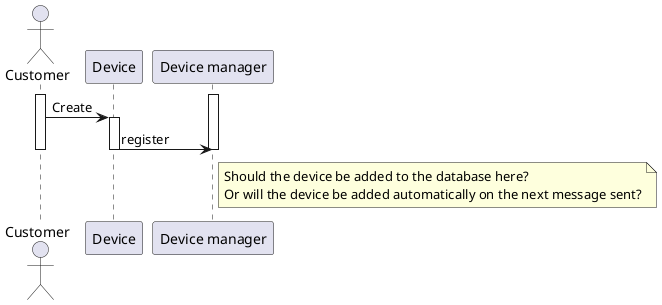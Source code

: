 @startuml Add device

actor Customer
participant Device
participant "Device manager" as DeviceManager

activate Customer
activate DeviceManager

Customer -> Device : Create
activate Device
Device -> DeviceManager : register

deactivate Customer
deactivate Device
deactivate DeviceManager

note right of DeviceManager
    Should the device be added to the database here?
    Or will the device be added automatically on the next message sent?
end note

@enduml